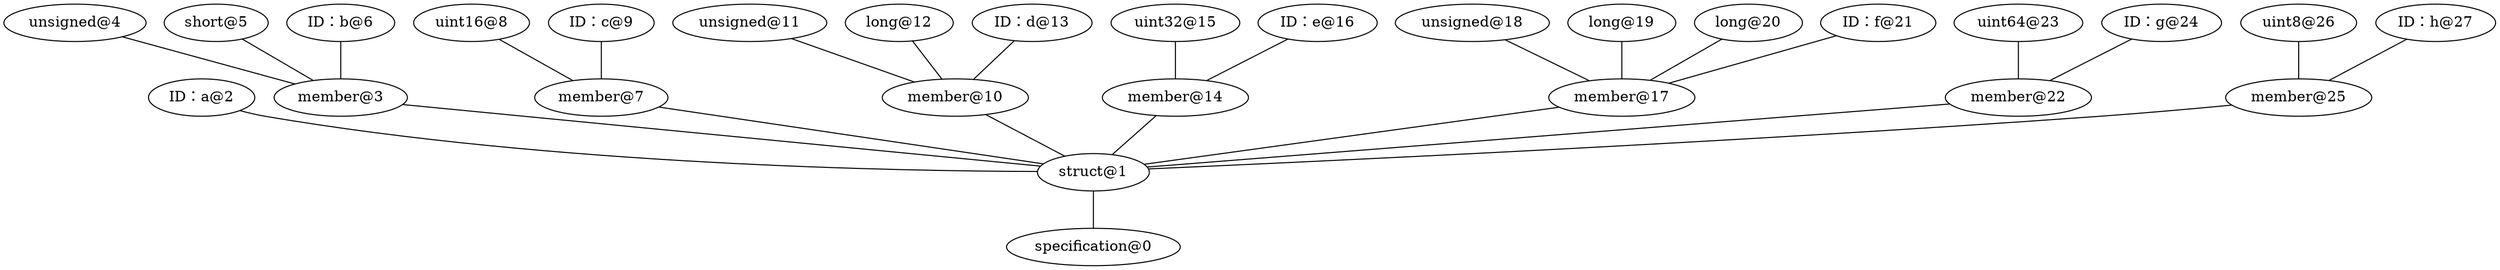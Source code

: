 graph{
    { rank=same; "specification@0"}
    { rank=same; "struct@1"}
    { rank=same; "ID：a@2"; "member@3"; "member@7"; "member@10"; "member@14"; "member@17"; "member@22"; "member@25"}
    { rank=same; "unsigned@4"; "short@5"; "ID：b@6"; "uint16@8"; "ID：c@9"; "unsigned@11"; "long@12"; "ID：d@13"; "uint32@15"; "ID：e@16"; "unsigned@18"; "long@19"; "long@20"; "ID：f@21"; "uint64@23"; "ID：g@24"; "uint8@26"; "ID：h@27"}

    "struct@1" -- "specification@0"
    "ID：a@2" -- "struct@1"
    "member@3" -- "struct@1"
    "unsigned@4" -- "member@3"
    "short@5" -- "member@3"
    "ID：b@6" -- "member@3"
    "member@7" -- "struct@1"
    "uint16@8" -- "member@7"
    "ID：c@9" -- "member@7"
    "member@10" -- "struct@1"
    "unsigned@11" -- "member@10"
    "long@12" -- "member@10"
    "ID：d@13" -- "member@10"
    "member@14" -- "struct@1"
    "uint32@15" -- "member@14"
    "ID：e@16" -- "member@14"
    "member@17" -- "struct@1"
    "unsigned@18" -- "member@17"
    "long@19" -- "member@17"
    "long@20" -- "member@17"
    "ID：f@21" -- "member@17"
    "member@22" -- "struct@1"
    "uint64@23" -- "member@22"
    "ID：g@24" -- "member@22"
    "member@25" -- "struct@1"
    "uint8@26" -- "member@25"
    "ID：h@27" -- "member@25"
}